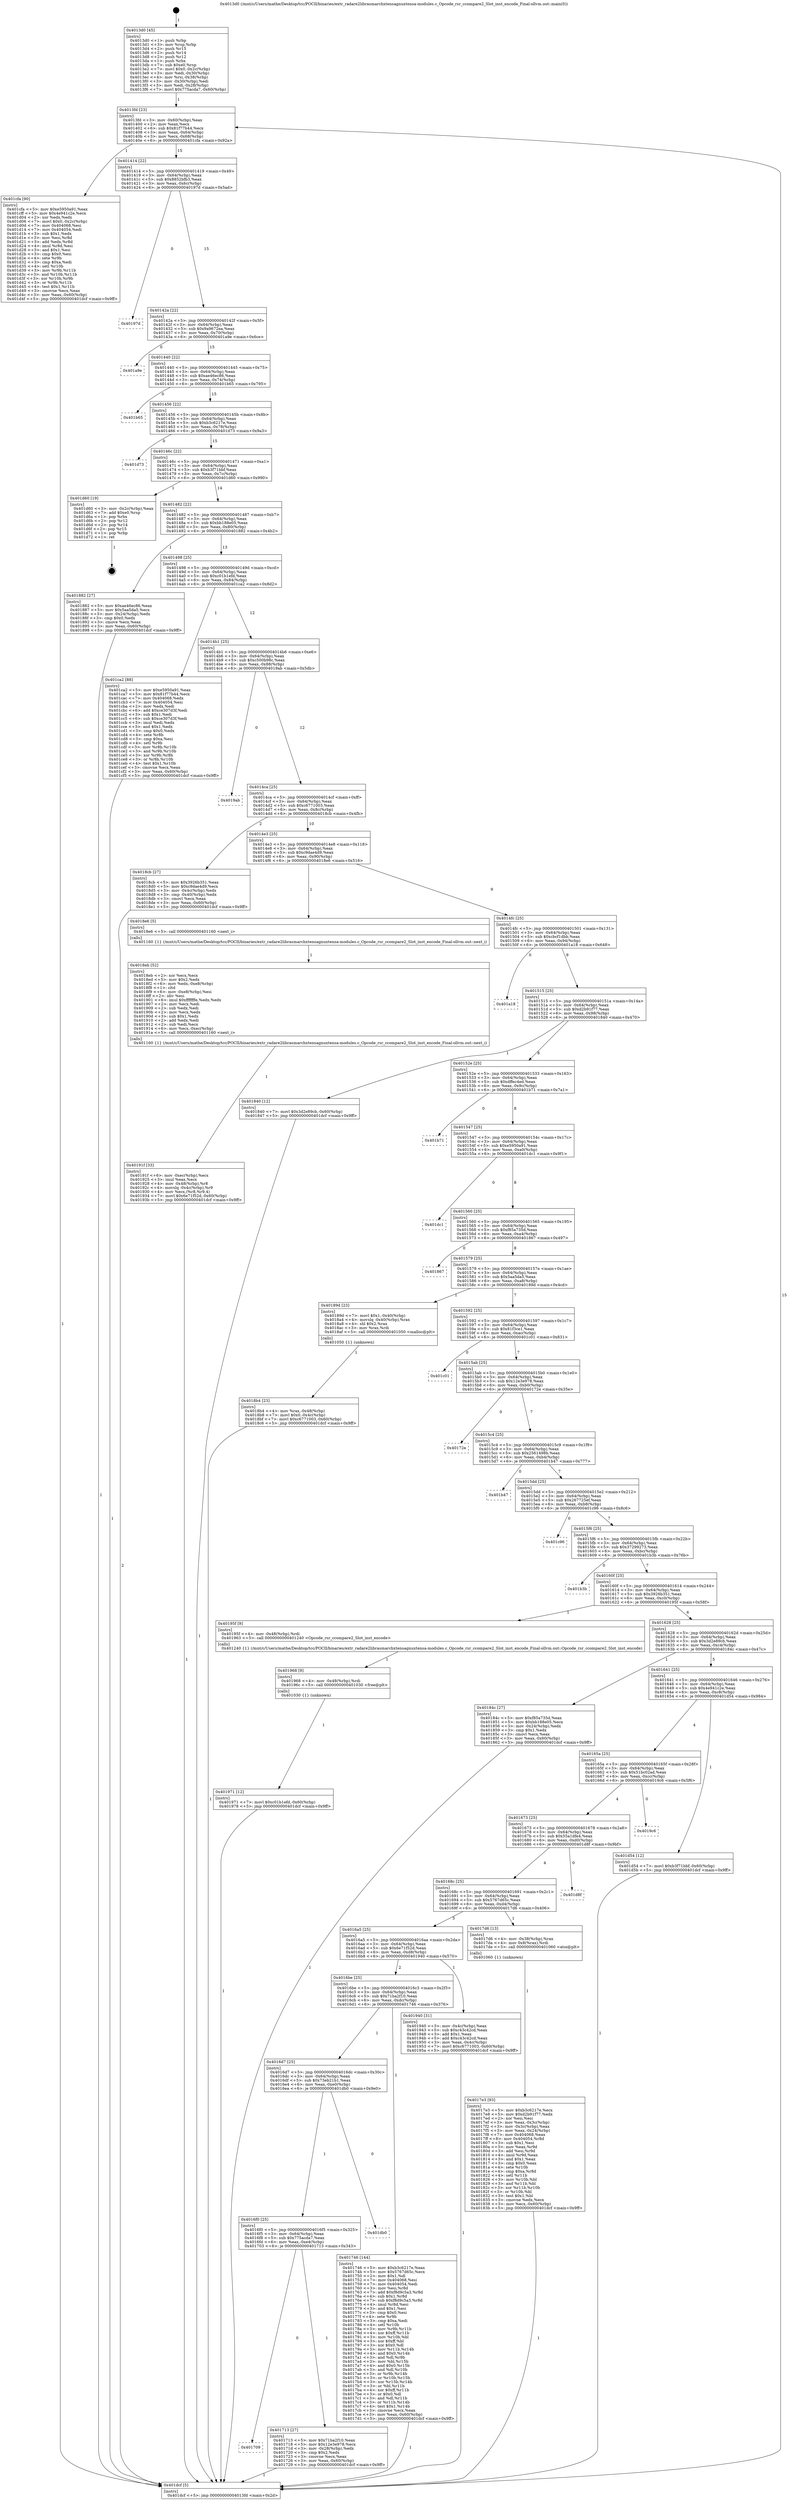 digraph "0x4013d0" {
  label = "0x4013d0 (/mnt/c/Users/mathe/Desktop/tcc/POCII/binaries/extr_radare2librasmarchxtensagnuxtensa-modules.c_Opcode_rsr_ccompare2_Slot_inst_encode_Final-ollvm.out::main(0))"
  labelloc = "t"
  node[shape=record]

  Entry [label="",width=0.3,height=0.3,shape=circle,fillcolor=black,style=filled]
  "0x4013fd" [label="{
     0x4013fd [23]\l
     | [instrs]\l
     &nbsp;&nbsp;0x4013fd \<+3\>: mov -0x60(%rbp),%eax\l
     &nbsp;&nbsp;0x401400 \<+2\>: mov %eax,%ecx\l
     &nbsp;&nbsp;0x401402 \<+6\>: sub $0x81f77b44,%ecx\l
     &nbsp;&nbsp;0x401408 \<+3\>: mov %eax,-0x64(%rbp)\l
     &nbsp;&nbsp;0x40140b \<+3\>: mov %ecx,-0x68(%rbp)\l
     &nbsp;&nbsp;0x40140e \<+6\>: je 0000000000401cfa \<main+0x92a\>\l
  }"]
  "0x401cfa" [label="{
     0x401cfa [90]\l
     | [instrs]\l
     &nbsp;&nbsp;0x401cfa \<+5\>: mov $0xe5950a91,%eax\l
     &nbsp;&nbsp;0x401cff \<+5\>: mov $0x4e941c2e,%ecx\l
     &nbsp;&nbsp;0x401d04 \<+2\>: xor %edx,%edx\l
     &nbsp;&nbsp;0x401d06 \<+7\>: movl $0x0,-0x2c(%rbp)\l
     &nbsp;&nbsp;0x401d0d \<+7\>: mov 0x404068,%esi\l
     &nbsp;&nbsp;0x401d14 \<+7\>: mov 0x404054,%edi\l
     &nbsp;&nbsp;0x401d1b \<+3\>: sub $0x1,%edx\l
     &nbsp;&nbsp;0x401d1e \<+3\>: mov %esi,%r8d\l
     &nbsp;&nbsp;0x401d21 \<+3\>: add %edx,%r8d\l
     &nbsp;&nbsp;0x401d24 \<+4\>: imul %r8d,%esi\l
     &nbsp;&nbsp;0x401d28 \<+3\>: and $0x1,%esi\l
     &nbsp;&nbsp;0x401d2b \<+3\>: cmp $0x0,%esi\l
     &nbsp;&nbsp;0x401d2e \<+4\>: sete %r9b\l
     &nbsp;&nbsp;0x401d32 \<+3\>: cmp $0xa,%edi\l
     &nbsp;&nbsp;0x401d35 \<+4\>: setl %r10b\l
     &nbsp;&nbsp;0x401d39 \<+3\>: mov %r9b,%r11b\l
     &nbsp;&nbsp;0x401d3c \<+3\>: and %r10b,%r11b\l
     &nbsp;&nbsp;0x401d3f \<+3\>: xor %r10b,%r9b\l
     &nbsp;&nbsp;0x401d42 \<+3\>: or %r9b,%r11b\l
     &nbsp;&nbsp;0x401d45 \<+4\>: test $0x1,%r11b\l
     &nbsp;&nbsp;0x401d49 \<+3\>: cmovne %ecx,%eax\l
     &nbsp;&nbsp;0x401d4c \<+3\>: mov %eax,-0x60(%rbp)\l
     &nbsp;&nbsp;0x401d4f \<+5\>: jmp 0000000000401dcf \<main+0x9ff\>\l
  }"]
  "0x401414" [label="{
     0x401414 [22]\l
     | [instrs]\l
     &nbsp;&nbsp;0x401414 \<+5\>: jmp 0000000000401419 \<main+0x49\>\l
     &nbsp;&nbsp;0x401419 \<+3\>: mov -0x64(%rbp),%eax\l
     &nbsp;&nbsp;0x40141c \<+5\>: sub $0x8852bfb3,%eax\l
     &nbsp;&nbsp;0x401421 \<+3\>: mov %eax,-0x6c(%rbp)\l
     &nbsp;&nbsp;0x401424 \<+6\>: je 000000000040197d \<main+0x5ad\>\l
  }"]
  Exit [label="",width=0.3,height=0.3,shape=circle,fillcolor=black,style=filled,peripheries=2]
  "0x40197d" [label="{
     0x40197d\l
  }", style=dashed]
  "0x40142a" [label="{
     0x40142a [22]\l
     | [instrs]\l
     &nbsp;&nbsp;0x40142a \<+5\>: jmp 000000000040142f \<main+0x5f\>\l
     &nbsp;&nbsp;0x40142f \<+3\>: mov -0x64(%rbp),%eax\l
     &nbsp;&nbsp;0x401432 \<+5\>: sub $0x9a9672ea,%eax\l
     &nbsp;&nbsp;0x401437 \<+3\>: mov %eax,-0x70(%rbp)\l
     &nbsp;&nbsp;0x40143a \<+6\>: je 0000000000401a9e \<main+0x6ce\>\l
  }"]
  "0x401971" [label="{
     0x401971 [12]\l
     | [instrs]\l
     &nbsp;&nbsp;0x401971 \<+7\>: movl $0xc01b1efd,-0x60(%rbp)\l
     &nbsp;&nbsp;0x401978 \<+5\>: jmp 0000000000401dcf \<main+0x9ff\>\l
  }"]
  "0x401a9e" [label="{
     0x401a9e\l
  }", style=dashed]
  "0x401440" [label="{
     0x401440 [22]\l
     | [instrs]\l
     &nbsp;&nbsp;0x401440 \<+5\>: jmp 0000000000401445 \<main+0x75\>\l
     &nbsp;&nbsp;0x401445 \<+3\>: mov -0x64(%rbp),%eax\l
     &nbsp;&nbsp;0x401448 \<+5\>: sub $0xae46ec86,%eax\l
     &nbsp;&nbsp;0x40144d \<+3\>: mov %eax,-0x74(%rbp)\l
     &nbsp;&nbsp;0x401450 \<+6\>: je 0000000000401b65 \<main+0x795\>\l
  }"]
  "0x401968" [label="{
     0x401968 [9]\l
     | [instrs]\l
     &nbsp;&nbsp;0x401968 \<+4\>: mov -0x48(%rbp),%rdi\l
     &nbsp;&nbsp;0x40196c \<+5\>: call 0000000000401030 \<free@plt\>\l
     | [calls]\l
     &nbsp;&nbsp;0x401030 \{1\} (unknown)\l
  }"]
  "0x401b65" [label="{
     0x401b65\l
  }", style=dashed]
  "0x401456" [label="{
     0x401456 [22]\l
     | [instrs]\l
     &nbsp;&nbsp;0x401456 \<+5\>: jmp 000000000040145b \<main+0x8b\>\l
     &nbsp;&nbsp;0x40145b \<+3\>: mov -0x64(%rbp),%eax\l
     &nbsp;&nbsp;0x40145e \<+5\>: sub $0xb3c6217e,%eax\l
     &nbsp;&nbsp;0x401463 \<+3\>: mov %eax,-0x78(%rbp)\l
     &nbsp;&nbsp;0x401466 \<+6\>: je 0000000000401d73 \<main+0x9a3\>\l
  }"]
  "0x40191f" [label="{
     0x40191f [33]\l
     | [instrs]\l
     &nbsp;&nbsp;0x40191f \<+6\>: mov -0xec(%rbp),%ecx\l
     &nbsp;&nbsp;0x401925 \<+3\>: imul %eax,%ecx\l
     &nbsp;&nbsp;0x401928 \<+4\>: mov -0x48(%rbp),%r8\l
     &nbsp;&nbsp;0x40192c \<+4\>: movslq -0x4c(%rbp),%r9\l
     &nbsp;&nbsp;0x401930 \<+4\>: mov %ecx,(%r8,%r9,4)\l
     &nbsp;&nbsp;0x401934 \<+7\>: movl $0x6e71f52d,-0x60(%rbp)\l
     &nbsp;&nbsp;0x40193b \<+5\>: jmp 0000000000401dcf \<main+0x9ff\>\l
  }"]
  "0x401d73" [label="{
     0x401d73\l
  }", style=dashed]
  "0x40146c" [label="{
     0x40146c [22]\l
     | [instrs]\l
     &nbsp;&nbsp;0x40146c \<+5\>: jmp 0000000000401471 \<main+0xa1\>\l
     &nbsp;&nbsp;0x401471 \<+3\>: mov -0x64(%rbp),%eax\l
     &nbsp;&nbsp;0x401474 \<+5\>: sub $0xb3f71bbf,%eax\l
     &nbsp;&nbsp;0x401479 \<+3\>: mov %eax,-0x7c(%rbp)\l
     &nbsp;&nbsp;0x40147c \<+6\>: je 0000000000401d60 \<main+0x990\>\l
  }"]
  "0x4018eb" [label="{
     0x4018eb [52]\l
     | [instrs]\l
     &nbsp;&nbsp;0x4018eb \<+2\>: xor %ecx,%ecx\l
     &nbsp;&nbsp;0x4018ed \<+5\>: mov $0x2,%edx\l
     &nbsp;&nbsp;0x4018f2 \<+6\>: mov %edx,-0xe8(%rbp)\l
     &nbsp;&nbsp;0x4018f8 \<+1\>: cltd\l
     &nbsp;&nbsp;0x4018f9 \<+6\>: mov -0xe8(%rbp),%esi\l
     &nbsp;&nbsp;0x4018ff \<+2\>: idiv %esi\l
     &nbsp;&nbsp;0x401901 \<+6\>: imul $0xfffffffe,%edx,%edx\l
     &nbsp;&nbsp;0x401907 \<+2\>: mov %ecx,%edi\l
     &nbsp;&nbsp;0x401909 \<+2\>: sub %edx,%edi\l
     &nbsp;&nbsp;0x40190b \<+2\>: mov %ecx,%edx\l
     &nbsp;&nbsp;0x40190d \<+3\>: sub $0x1,%edx\l
     &nbsp;&nbsp;0x401910 \<+2\>: add %edx,%edi\l
     &nbsp;&nbsp;0x401912 \<+2\>: sub %edi,%ecx\l
     &nbsp;&nbsp;0x401914 \<+6\>: mov %ecx,-0xec(%rbp)\l
     &nbsp;&nbsp;0x40191a \<+5\>: call 0000000000401160 \<next_i\>\l
     | [calls]\l
     &nbsp;&nbsp;0x401160 \{1\} (/mnt/c/Users/mathe/Desktop/tcc/POCII/binaries/extr_radare2librasmarchxtensagnuxtensa-modules.c_Opcode_rsr_ccompare2_Slot_inst_encode_Final-ollvm.out::next_i)\l
  }"]
  "0x401d60" [label="{
     0x401d60 [19]\l
     | [instrs]\l
     &nbsp;&nbsp;0x401d60 \<+3\>: mov -0x2c(%rbp),%eax\l
     &nbsp;&nbsp;0x401d63 \<+7\>: add $0xe0,%rsp\l
     &nbsp;&nbsp;0x401d6a \<+1\>: pop %rbx\l
     &nbsp;&nbsp;0x401d6b \<+2\>: pop %r12\l
     &nbsp;&nbsp;0x401d6d \<+2\>: pop %r14\l
     &nbsp;&nbsp;0x401d6f \<+2\>: pop %r15\l
     &nbsp;&nbsp;0x401d71 \<+1\>: pop %rbp\l
     &nbsp;&nbsp;0x401d72 \<+1\>: ret\l
  }"]
  "0x401482" [label="{
     0x401482 [22]\l
     | [instrs]\l
     &nbsp;&nbsp;0x401482 \<+5\>: jmp 0000000000401487 \<main+0xb7\>\l
     &nbsp;&nbsp;0x401487 \<+3\>: mov -0x64(%rbp),%eax\l
     &nbsp;&nbsp;0x40148a \<+5\>: sub $0xbb188e05,%eax\l
     &nbsp;&nbsp;0x40148f \<+3\>: mov %eax,-0x80(%rbp)\l
     &nbsp;&nbsp;0x401492 \<+6\>: je 0000000000401882 \<main+0x4b2\>\l
  }"]
  "0x4018b4" [label="{
     0x4018b4 [23]\l
     | [instrs]\l
     &nbsp;&nbsp;0x4018b4 \<+4\>: mov %rax,-0x48(%rbp)\l
     &nbsp;&nbsp;0x4018b8 \<+7\>: movl $0x0,-0x4c(%rbp)\l
     &nbsp;&nbsp;0x4018bf \<+7\>: movl $0xc6771003,-0x60(%rbp)\l
     &nbsp;&nbsp;0x4018c6 \<+5\>: jmp 0000000000401dcf \<main+0x9ff\>\l
  }"]
  "0x401882" [label="{
     0x401882 [27]\l
     | [instrs]\l
     &nbsp;&nbsp;0x401882 \<+5\>: mov $0xae46ec86,%eax\l
     &nbsp;&nbsp;0x401887 \<+5\>: mov $0x5aa5da5,%ecx\l
     &nbsp;&nbsp;0x40188c \<+3\>: mov -0x24(%rbp),%edx\l
     &nbsp;&nbsp;0x40188f \<+3\>: cmp $0x0,%edx\l
     &nbsp;&nbsp;0x401892 \<+3\>: cmove %ecx,%eax\l
     &nbsp;&nbsp;0x401895 \<+3\>: mov %eax,-0x60(%rbp)\l
     &nbsp;&nbsp;0x401898 \<+5\>: jmp 0000000000401dcf \<main+0x9ff\>\l
  }"]
  "0x401498" [label="{
     0x401498 [25]\l
     | [instrs]\l
     &nbsp;&nbsp;0x401498 \<+5\>: jmp 000000000040149d \<main+0xcd\>\l
     &nbsp;&nbsp;0x40149d \<+3\>: mov -0x64(%rbp),%eax\l
     &nbsp;&nbsp;0x4014a0 \<+5\>: sub $0xc01b1efd,%eax\l
     &nbsp;&nbsp;0x4014a5 \<+6\>: mov %eax,-0x84(%rbp)\l
     &nbsp;&nbsp;0x4014ab \<+6\>: je 0000000000401ca2 \<main+0x8d2\>\l
  }"]
  "0x4017e3" [label="{
     0x4017e3 [93]\l
     | [instrs]\l
     &nbsp;&nbsp;0x4017e3 \<+5\>: mov $0xb3c6217e,%ecx\l
     &nbsp;&nbsp;0x4017e8 \<+5\>: mov $0xd2b91f77,%edx\l
     &nbsp;&nbsp;0x4017ed \<+2\>: xor %esi,%esi\l
     &nbsp;&nbsp;0x4017ef \<+3\>: mov %eax,-0x3c(%rbp)\l
     &nbsp;&nbsp;0x4017f2 \<+3\>: mov -0x3c(%rbp),%eax\l
     &nbsp;&nbsp;0x4017f5 \<+3\>: mov %eax,-0x24(%rbp)\l
     &nbsp;&nbsp;0x4017f8 \<+7\>: mov 0x404068,%eax\l
     &nbsp;&nbsp;0x4017ff \<+8\>: mov 0x404054,%r8d\l
     &nbsp;&nbsp;0x401807 \<+3\>: sub $0x1,%esi\l
     &nbsp;&nbsp;0x40180a \<+3\>: mov %eax,%r9d\l
     &nbsp;&nbsp;0x40180d \<+3\>: add %esi,%r9d\l
     &nbsp;&nbsp;0x401810 \<+4\>: imul %r9d,%eax\l
     &nbsp;&nbsp;0x401814 \<+3\>: and $0x1,%eax\l
     &nbsp;&nbsp;0x401817 \<+3\>: cmp $0x0,%eax\l
     &nbsp;&nbsp;0x40181a \<+4\>: sete %r10b\l
     &nbsp;&nbsp;0x40181e \<+4\>: cmp $0xa,%r8d\l
     &nbsp;&nbsp;0x401822 \<+4\>: setl %r11b\l
     &nbsp;&nbsp;0x401826 \<+3\>: mov %r10b,%bl\l
     &nbsp;&nbsp;0x401829 \<+3\>: and %r11b,%bl\l
     &nbsp;&nbsp;0x40182c \<+3\>: xor %r11b,%r10b\l
     &nbsp;&nbsp;0x40182f \<+3\>: or %r10b,%bl\l
     &nbsp;&nbsp;0x401832 \<+3\>: test $0x1,%bl\l
     &nbsp;&nbsp;0x401835 \<+3\>: cmovne %edx,%ecx\l
     &nbsp;&nbsp;0x401838 \<+3\>: mov %ecx,-0x60(%rbp)\l
     &nbsp;&nbsp;0x40183b \<+5\>: jmp 0000000000401dcf \<main+0x9ff\>\l
  }"]
  "0x401ca2" [label="{
     0x401ca2 [88]\l
     | [instrs]\l
     &nbsp;&nbsp;0x401ca2 \<+5\>: mov $0xe5950a91,%eax\l
     &nbsp;&nbsp;0x401ca7 \<+5\>: mov $0x81f77b44,%ecx\l
     &nbsp;&nbsp;0x401cac \<+7\>: mov 0x404068,%edx\l
     &nbsp;&nbsp;0x401cb3 \<+7\>: mov 0x404054,%esi\l
     &nbsp;&nbsp;0x401cba \<+2\>: mov %edx,%edi\l
     &nbsp;&nbsp;0x401cbc \<+6\>: add $0xce307d3f,%edi\l
     &nbsp;&nbsp;0x401cc2 \<+3\>: sub $0x1,%edi\l
     &nbsp;&nbsp;0x401cc5 \<+6\>: sub $0xce307d3f,%edi\l
     &nbsp;&nbsp;0x401ccb \<+3\>: imul %edi,%edx\l
     &nbsp;&nbsp;0x401cce \<+3\>: and $0x1,%edx\l
     &nbsp;&nbsp;0x401cd1 \<+3\>: cmp $0x0,%edx\l
     &nbsp;&nbsp;0x401cd4 \<+4\>: sete %r8b\l
     &nbsp;&nbsp;0x401cd8 \<+3\>: cmp $0xa,%esi\l
     &nbsp;&nbsp;0x401cdb \<+4\>: setl %r9b\l
     &nbsp;&nbsp;0x401cdf \<+3\>: mov %r8b,%r10b\l
     &nbsp;&nbsp;0x401ce2 \<+3\>: and %r9b,%r10b\l
     &nbsp;&nbsp;0x401ce5 \<+3\>: xor %r9b,%r8b\l
     &nbsp;&nbsp;0x401ce8 \<+3\>: or %r8b,%r10b\l
     &nbsp;&nbsp;0x401ceb \<+4\>: test $0x1,%r10b\l
     &nbsp;&nbsp;0x401cef \<+3\>: cmovne %ecx,%eax\l
     &nbsp;&nbsp;0x401cf2 \<+3\>: mov %eax,-0x60(%rbp)\l
     &nbsp;&nbsp;0x401cf5 \<+5\>: jmp 0000000000401dcf \<main+0x9ff\>\l
  }"]
  "0x4014b1" [label="{
     0x4014b1 [25]\l
     | [instrs]\l
     &nbsp;&nbsp;0x4014b1 \<+5\>: jmp 00000000004014b6 \<main+0xe6\>\l
     &nbsp;&nbsp;0x4014b6 \<+3\>: mov -0x64(%rbp),%eax\l
     &nbsp;&nbsp;0x4014b9 \<+5\>: sub $0xc500b98c,%eax\l
     &nbsp;&nbsp;0x4014be \<+6\>: mov %eax,-0x88(%rbp)\l
     &nbsp;&nbsp;0x4014c4 \<+6\>: je 00000000004019ab \<main+0x5db\>\l
  }"]
  "0x4013d0" [label="{
     0x4013d0 [45]\l
     | [instrs]\l
     &nbsp;&nbsp;0x4013d0 \<+1\>: push %rbp\l
     &nbsp;&nbsp;0x4013d1 \<+3\>: mov %rsp,%rbp\l
     &nbsp;&nbsp;0x4013d4 \<+2\>: push %r15\l
     &nbsp;&nbsp;0x4013d6 \<+2\>: push %r14\l
     &nbsp;&nbsp;0x4013d8 \<+2\>: push %r12\l
     &nbsp;&nbsp;0x4013da \<+1\>: push %rbx\l
     &nbsp;&nbsp;0x4013db \<+7\>: sub $0xe0,%rsp\l
     &nbsp;&nbsp;0x4013e2 \<+7\>: movl $0x0,-0x2c(%rbp)\l
     &nbsp;&nbsp;0x4013e9 \<+3\>: mov %edi,-0x30(%rbp)\l
     &nbsp;&nbsp;0x4013ec \<+4\>: mov %rsi,-0x38(%rbp)\l
     &nbsp;&nbsp;0x4013f0 \<+3\>: mov -0x30(%rbp),%edi\l
     &nbsp;&nbsp;0x4013f3 \<+3\>: mov %edi,-0x28(%rbp)\l
     &nbsp;&nbsp;0x4013f6 \<+7\>: movl $0x775acda7,-0x60(%rbp)\l
  }"]
  "0x4019ab" [label="{
     0x4019ab\l
  }", style=dashed]
  "0x4014ca" [label="{
     0x4014ca [25]\l
     | [instrs]\l
     &nbsp;&nbsp;0x4014ca \<+5\>: jmp 00000000004014cf \<main+0xff\>\l
     &nbsp;&nbsp;0x4014cf \<+3\>: mov -0x64(%rbp),%eax\l
     &nbsp;&nbsp;0x4014d2 \<+5\>: sub $0xc6771003,%eax\l
     &nbsp;&nbsp;0x4014d7 \<+6\>: mov %eax,-0x8c(%rbp)\l
     &nbsp;&nbsp;0x4014dd \<+6\>: je 00000000004018cb \<main+0x4fb\>\l
  }"]
  "0x401dcf" [label="{
     0x401dcf [5]\l
     | [instrs]\l
     &nbsp;&nbsp;0x401dcf \<+5\>: jmp 00000000004013fd \<main+0x2d\>\l
  }"]
  "0x4018cb" [label="{
     0x4018cb [27]\l
     | [instrs]\l
     &nbsp;&nbsp;0x4018cb \<+5\>: mov $0x3926b351,%eax\l
     &nbsp;&nbsp;0x4018d0 \<+5\>: mov $0xc9dae4d9,%ecx\l
     &nbsp;&nbsp;0x4018d5 \<+3\>: mov -0x4c(%rbp),%edx\l
     &nbsp;&nbsp;0x4018d8 \<+3\>: cmp -0x40(%rbp),%edx\l
     &nbsp;&nbsp;0x4018db \<+3\>: cmovl %ecx,%eax\l
     &nbsp;&nbsp;0x4018de \<+3\>: mov %eax,-0x60(%rbp)\l
     &nbsp;&nbsp;0x4018e1 \<+5\>: jmp 0000000000401dcf \<main+0x9ff\>\l
  }"]
  "0x4014e3" [label="{
     0x4014e3 [25]\l
     | [instrs]\l
     &nbsp;&nbsp;0x4014e3 \<+5\>: jmp 00000000004014e8 \<main+0x118\>\l
     &nbsp;&nbsp;0x4014e8 \<+3\>: mov -0x64(%rbp),%eax\l
     &nbsp;&nbsp;0x4014eb \<+5\>: sub $0xc9dae4d9,%eax\l
     &nbsp;&nbsp;0x4014f0 \<+6\>: mov %eax,-0x90(%rbp)\l
     &nbsp;&nbsp;0x4014f6 \<+6\>: je 00000000004018e6 \<main+0x516\>\l
  }"]
  "0x401709" [label="{
     0x401709\l
  }", style=dashed]
  "0x4018e6" [label="{
     0x4018e6 [5]\l
     | [instrs]\l
     &nbsp;&nbsp;0x4018e6 \<+5\>: call 0000000000401160 \<next_i\>\l
     | [calls]\l
     &nbsp;&nbsp;0x401160 \{1\} (/mnt/c/Users/mathe/Desktop/tcc/POCII/binaries/extr_radare2librasmarchxtensagnuxtensa-modules.c_Opcode_rsr_ccompare2_Slot_inst_encode_Final-ollvm.out::next_i)\l
  }"]
  "0x4014fc" [label="{
     0x4014fc [25]\l
     | [instrs]\l
     &nbsp;&nbsp;0x4014fc \<+5\>: jmp 0000000000401501 \<main+0x131\>\l
     &nbsp;&nbsp;0x401501 \<+3\>: mov -0x64(%rbp),%eax\l
     &nbsp;&nbsp;0x401504 \<+5\>: sub $0xcbcf1dbb,%eax\l
     &nbsp;&nbsp;0x401509 \<+6\>: mov %eax,-0x94(%rbp)\l
     &nbsp;&nbsp;0x40150f \<+6\>: je 0000000000401a18 \<main+0x648\>\l
  }"]
  "0x401713" [label="{
     0x401713 [27]\l
     | [instrs]\l
     &nbsp;&nbsp;0x401713 \<+5\>: mov $0x71ba2f10,%eax\l
     &nbsp;&nbsp;0x401718 \<+5\>: mov $0x12e3e978,%ecx\l
     &nbsp;&nbsp;0x40171d \<+3\>: mov -0x28(%rbp),%edx\l
     &nbsp;&nbsp;0x401720 \<+3\>: cmp $0x2,%edx\l
     &nbsp;&nbsp;0x401723 \<+3\>: cmovne %ecx,%eax\l
     &nbsp;&nbsp;0x401726 \<+3\>: mov %eax,-0x60(%rbp)\l
     &nbsp;&nbsp;0x401729 \<+5\>: jmp 0000000000401dcf \<main+0x9ff\>\l
  }"]
  "0x401a18" [label="{
     0x401a18\l
  }", style=dashed]
  "0x401515" [label="{
     0x401515 [25]\l
     | [instrs]\l
     &nbsp;&nbsp;0x401515 \<+5\>: jmp 000000000040151a \<main+0x14a\>\l
     &nbsp;&nbsp;0x40151a \<+3\>: mov -0x64(%rbp),%eax\l
     &nbsp;&nbsp;0x40151d \<+5\>: sub $0xd2b91f77,%eax\l
     &nbsp;&nbsp;0x401522 \<+6\>: mov %eax,-0x98(%rbp)\l
     &nbsp;&nbsp;0x401528 \<+6\>: je 0000000000401840 \<main+0x470\>\l
  }"]
  "0x4016f0" [label="{
     0x4016f0 [25]\l
     | [instrs]\l
     &nbsp;&nbsp;0x4016f0 \<+5\>: jmp 00000000004016f5 \<main+0x325\>\l
     &nbsp;&nbsp;0x4016f5 \<+3\>: mov -0x64(%rbp),%eax\l
     &nbsp;&nbsp;0x4016f8 \<+5\>: sub $0x775acda7,%eax\l
     &nbsp;&nbsp;0x4016fd \<+6\>: mov %eax,-0xe4(%rbp)\l
     &nbsp;&nbsp;0x401703 \<+6\>: je 0000000000401713 \<main+0x343\>\l
  }"]
  "0x401840" [label="{
     0x401840 [12]\l
     | [instrs]\l
     &nbsp;&nbsp;0x401840 \<+7\>: movl $0x3d2e89cb,-0x60(%rbp)\l
     &nbsp;&nbsp;0x401847 \<+5\>: jmp 0000000000401dcf \<main+0x9ff\>\l
  }"]
  "0x40152e" [label="{
     0x40152e [25]\l
     | [instrs]\l
     &nbsp;&nbsp;0x40152e \<+5\>: jmp 0000000000401533 \<main+0x163\>\l
     &nbsp;&nbsp;0x401533 \<+3\>: mov -0x64(%rbp),%eax\l
     &nbsp;&nbsp;0x401536 \<+5\>: sub $0xdffec4ed,%eax\l
     &nbsp;&nbsp;0x40153b \<+6\>: mov %eax,-0x9c(%rbp)\l
     &nbsp;&nbsp;0x401541 \<+6\>: je 0000000000401b71 \<main+0x7a1\>\l
  }"]
  "0x401db0" [label="{
     0x401db0\l
  }", style=dashed]
  "0x401b71" [label="{
     0x401b71\l
  }", style=dashed]
  "0x401547" [label="{
     0x401547 [25]\l
     | [instrs]\l
     &nbsp;&nbsp;0x401547 \<+5\>: jmp 000000000040154c \<main+0x17c\>\l
     &nbsp;&nbsp;0x40154c \<+3\>: mov -0x64(%rbp),%eax\l
     &nbsp;&nbsp;0x40154f \<+5\>: sub $0xe5950a91,%eax\l
     &nbsp;&nbsp;0x401554 \<+6\>: mov %eax,-0xa0(%rbp)\l
     &nbsp;&nbsp;0x40155a \<+6\>: je 0000000000401dc1 \<main+0x9f1\>\l
  }"]
  "0x4016d7" [label="{
     0x4016d7 [25]\l
     | [instrs]\l
     &nbsp;&nbsp;0x4016d7 \<+5\>: jmp 00000000004016dc \<main+0x30c\>\l
     &nbsp;&nbsp;0x4016dc \<+3\>: mov -0x64(%rbp),%eax\l
     &nbsp;&nbsp;0x4016df \<+5\>: sub $0x73eb21b1,%eax\l
     &nbsp;&nbsp;0x4016e4 \<+6\>: mov %eax,-0xe0(%rbp)\l
     &nbsp;&nbsp;0x4016ea \<+6\>: je 0000000000401db0 \<main+0x9e0\>\l
  }"]
  "0x401dc1" [label="{
     0x401dc1\l
  }", style=dashed]
  "0x401560" [label="{
     0x401560 [25]\l
     | [instrs]\l
     &nbsp;&nbsp;0x401560 \<+5\>: jmp 0000000000401565 \<main+0x195\>\l
     &nbsp;&nbsp;0x401565 \<+3\>: mov -0x64(%rbp),%eax\l
     &nbsp;&nbsp;0x401568 \<+5\>: sub $0xf85a735d,%eax\l
     &nbsp;&nbsp;0x40156d \<+6\>: mov %eax,-0xa4(%rbp)\l
     &nbsp;&nbsp;0x401573 \<+6\>: je 0000000000401867 \<main+0x497\>\l
  }"]
  "0x401746" [label="{
     0x401746 [144]\l
     | [instrs]\l
     &nbsp;&nbsp;0x401746 \<+5\>: mov $0xb3c6217e,%eax\l
     &nbsp;&nbsp;0x40174b \<+5\>: mov $0x5767d65c,%ecx\l
     &nbsp;&nbsp;0x401750 \<+2\>: mov $0x1,%dl\l
     &nbsp;&nbsp;0x401752 \<+7\>: mov 0x404068,%esi\l
     &nbsp;&nbsp;0x401759 \<+7\>: mov 0x404054,%edi\l
     &nbsp;&nbsp;0x401760 \<+3\>: mov %esi,%r8d\l
     &nbsp;&nbsp;0x401763 \<+7\>: add $0xf8d9c5a3,%r8d\l
     &nbsp;&nbsp;0x40176a \<+4\>: sub $0x1,%r8d\l
     &nbsp;&nbsp;0x40176e \<+7\>: sub $0xf8d9c5a3,%r8d\l
     &nbsp;&nbsp;0x401775 \<+4\>: imul %r8d,%esi\l
     &nbsp;&nbsp;0x401779 \<+3\>: and $0x1,%esi\l
     &nbsp;&nbsp;0x40177c \<+3\>: cmp $0x0,%esi\l
     &nbsp;&nbsp;0x40177f \<+4\>: sete %r9b\l
     &nbsp;&nbsp;0x401783 \<+3\>: cmp $0xa,%edi\l
     &nbsp;&nbsp;0x401786 \<+4\>: setl %r10b\l
     &nbsp;&nbsp;0x40178a \<+3\>: mov %r9b,%r11b\l
     &nbsp;&nbsp;0x40178d \<+4\>: xor $0xff,%r11b\l
     &nbsp;&nbsp;0x401791 \<+3\>: mov %r10b,%bl\l
     &nbsp;&nbsp;0x401794 \<+3\>: xor $0xff,%bl\l
     &nbsp;&nbsp;0x401797 \<+3\>: xor $0x0,%dl\l
     &nbsp;&nbsp;0x40179a \<+3\>: mov %r11b,%r14b\l
     &nbsp;&nbsp;0x40179d \<+4\>: and $0x0,%r14b\l
     &nbsp;&nbsp;0x4017a1 \<+3\>: and %dl,%r9b\l
     &nbsp;&nbsp;0x4017a4 \<+3\>: mov %bl,%r15b\l
     &nbsp;&nbsp;0x4017a7 \<+4\>: and $0x0,%r15b\l
     &nbsp;&nbsp;0x4017ab \<+3\>: and %dl,%r10b\l
     &nbsp;&nbsp;0x4017ae \<+3\>: or %r9b,%r14b\l
     &nbsp;&nbsp;0x4017b1 \<+3\>: or %r10b,%r15b\l
     &nbsp;&nbsp;0x4017b4 \<+3\>: xor %r15b,%r14b\l
     &nbsp;&nbsp;0x4017b7 \<+3\>: or %bl,%r11b\l
     &nbsp;&nbsp;0x4017ba \<+4\>: xor $0xff,%r11b\l
     &nbsp;&nbsp;0x4017be \<+3\>: or $0x0,%dl\l
     &nbsp;&nbsp;0x4017c1 \<+3\>: and %dl,%r11b\l
     &nbsp;&nbsp;0x4017c4 \<+3\>: or %r11b,%r14b\l
     &nbsp;&nbsp;0x4017c7 \<+4\>: test $0x1,%r14b\l
     &nbsp;&nbsp;0x4017cb \<+3\>: cmovne %ecx,%eax\l
     &nbsp;&nbsp;0x4017ce \<+3\>: mov %eax,-0x60(%rbp)\l
     &nbsp;&nbsp;0x4017d1 \<+5\>: jmp 0000000000401dcf \<main+0x9ff\>\l
  }"]
  "0x401867" [label="{
     0x401867\l
  }", style=dashed]
  "0x401579" [label="{
     0x401579 [25]\l
     | [instrs]\l
     &nbsp;&nbsp;0x401579 \<+5\>: jmp 000000000040157e \<main+0x1ae\>\l
     &nbsp;&nbsp;0x40157e \<+3\>: mov -0x64(%rbp),%eax\l
     &nbsp;&nbsp;0x401581 \<+5\>: sub $0x5aa5da5,%eax\l
     &nbsp;&nbsp;0x401586 \<+6\>: mov %eax,-0xa8(%rbp)\l
     &nbsp;&nbsp;0x40158c \<+6\>: je 000000000040189d \<main+0x4cd\>\l
  }"]
  "0x4016be" [label="{
     0x4016be [25]\l
     | [instrs]\l
     &nbsp;&nbsp;0x4016be \<+5\>: jmp 00000000004016c3 \<main+0x2f3\>\l
     &nbsp;&nbsp;0x4016c3 \<+3\>: mov -0x64(%rbp),%eax\l
     &nbsp;&nbsp;0x4016c6 \<+5\>: sub $0x71ba2f10,%eax\l
     &nbsp;&nbsp;0x4016cb \<+6\>: mov %eax,-0xdc(%rbp)\l
     &nbsp;&nbsp;0x4016d1 \<+6\>: je 0000000000401746 \<main+0x376\>\l
  }"]
  "0x40189d" [label="{
     0x40189d [23]\l
     | [instrs]\l
     &nbsp;&nbsp;0x40189d \<+7\>: movl $0x1,-0x40(%rbp)\l
     &nbsp;&nbsp;0x4018a4 \<+4\>: movslq -0x40(%rbp),%rax\l
     &nbsp;&nbsp;0x4018a8 \<+4\>: shl $0x2,%rax\l
     &nbsp;&nbsp;0x4018ac \<+3\>: mov %rax,%rdi\l
     &nbsp;&nbsp;0x4018af \<+5\>: call 0000000000401050 \<malloc@plt\>\l
     | [calls]\l
     &nbsp;&nbsp;0x401050 \{1\} (unknown)\l
  }"]
  "0x401592" [label="{
     0x401592 [25]\l
     | [instrs]\l
     &nbsp;&nbsp;0x401592 \<+5\>: jmp 0000000000401597 \<main+0x1c7\>\l
     &nbsp;&nbsp;0x401597 \<+3\>: mov -0x64(%rbp),%eax\l
     &nbsp;&nbsp;0x40159a \<+5\>: sub $0x81f3ce1,%eax\l
     &nbsp;&nbsp;0x40159f \<+6\>: mov %eax,-0xac(%rbp)\l
     &nbsp;&nbsp;0x4015a5 \<+6\>: je 0000000000401c01 \<main+0x831\>\l
  }"]
  "0x401940" [label="{
     0x401940 [31]\l
     | [instrs]\l
     &nbsp;&nbsp;0x401940 \<+3\>: mov -0x4c(%rbp),%eax\l
     &nbsp;&nbsp;0x401943 \<+5\>: sub $0xc43c42cd,%eax\l
     &nbsp;&nbsp;0x401948 \<+3\>: add $0x1,%eax\l
     &nbsp;&nbsp;0x40194b \<+5\>: add $0xc43c42cd,%eax\l
     &nbsp;&nbsp;0x401950 \<+3\>: mov %eax,-0x4c(%rbp)\l
     &nbsp;&nbsp;0x401953 \<+7\>: movl $0xc6771003,-0x60(%rbp)\l
     &nbsp;&nbsp;0x40195a \<+5\>: jmp 0000000000401dcf \<main+0x9ff\>\l
  }"]
  "0x401c01" [label="{
     0x401c01\l
  }", style=dashed]
  "0x4015ab" [label="{
     0x4015ab [25]\l
     | [instrs]\l
     &nbsp;&nbsp;0x4015ab \<+5\>: jmp 00000000004015b0 \<main+0x1e0\>\l
     &nbsp;&nbsp;0x4015b0 \<+3\>: mov -0x64(%rbp),%eax\l
     &nbsp;&nbsp;0x4015b3 \<+5\>: sub $0x12e3e978,%eax\l
     &nbsp;&nbsp;0x4015b8 \<+6\>: mov %eax,-0xb0(%rbp)\l
     &nbsp;&nbsp;0x4015be \<+6\>: je 000000000040172e \<main+0x35e\>\l
  }"]
  "0x4016a5" [label="{
     0x4016a5 [25]\l
     | [instrs]\l
     &nbsp;&nbsp;0x4016a5 \<+5\>: jmp 00000000004016aa \<main+0x2da\>\l
     &nbsp;&nbsp;0x4016aa \<+3\>: mov -0x64(%rbp),%eax\l
     &nbsp;&nbsp;0x4016ad \<+5\>: sub $0x6e71f52d,%eax\l
     &nbsp;&nbsp;0x4016b2 \<+6\>: mov %eax,-0xd8(%rbp)\l
     &nbsp;&nbsp;0x4016b8 \<+6\>: je 0000000000401940 \<main+0x570\>\l
  }"]
  "0x40172e" [label="{
     0x40172e\l
  }", style=dashed]
  "0x4015c4" [label="{
     0x4015c4 [25]\l
     | [instrs]\l
     &nbsp;&nbsp;0x4015c4 \<+5\>: jmp 00000000004015c9 \<main+0x1f9\>\l
     &nbsp;&nbsp;0x4015c9 \<+3\>: mov -0x64(%rbp),%eax\l
     &nbsp;&nbsp;0x4015cc \<+5\>: sub $0x2561498b,%eax\l
     &nbsp;&nbsp;0x4015d1 \<+6\>: mov %eax,-0xb4(%rbp)\l
     &nbsp;&nbsp;0x4015d7 \<+6\>: je 0000000000401b47 \<main+0x777\>\l
  }"]
  "0x4017d6" [label="{
     0x4017d6 [13]\l
     | [instrs]\l
     &nbsp;&nbsp;0x4017d6 \<+4\>: mov -0x38(%rbp),%rax\l
     &nbsp;&nbsp;0x4017da \<+4\>: mov 0x8(%rax),%rdi\l
     &nbsp;&nbsp;0x4017de \<+5\>: call 0000000000401060 \<atoi@plt\>\l
     | [calls]\l
     &nbsp;&nbsp;0x401060 \{1\} (unknown)\l
  }"]
  "0x401b47" [label="{
     0x401b47\l
  }", style=dashed]
  "0x4015dd" [label="{
     0x4015dd [25]\l
     | [instrs]\l
     &nbsp;&nbsp;0x4015dd \<+5\>: jmp 00000000004015e2 \<main+0x212\>\l
     &nbsp;&nbsp;0x4015e2 \<+3\>: mov -0x64(%rbp),%eax\l
     &nbsp;&nbsp;0x4015e5 \<+5\>: sub $0x267725ef,%eax\l
     &nbsp;&nbsp;0x4015ea \<+6\>: mov %eax,-0xb8(%rbp)\l
     &nbsp;&nbsp;0x4015f0 \<+6\>: je 0000000000401c96 \<main+0x8c6\>\l
  }"]
  "0x40168c" [label="{
     0x40168c [25]\l
     | [instrs]\l
     &nbsp;&nbsp;0x40168c \<+5\>: jmp 0000000000401691 \<main+0x2c1\>\l
     &nbsp;&nbsp;0x401691 \<+3\>: mov -0x64(%rbp),%eax\l
     &nbsp;&nbsp;0x401694 \<+5\>: sub $0x5767d65c,%eax\l
     &nbsp;&nbsp;0x401699 \<+6\>: mov %eax,-0xd4(%rbp)\l
     &nbsp;&nbsp;0x40169f \<+6\>: je 00000000004017d6 \<main+0x406\>\l
  }"]
  "0x401c96" [label="{
     0x401c96\l
  }", style=dashed]
  "0x4015f6" [label="{
     0x4015f6 [25]\l
     | [instrs]\l
     &nbsp;&nbsp;0x4015f6 \<+5\>: jmp 00000000004015fb \<main+0x22b\>\l
     &nbsp;&nbsp;0x4015fb \<+3\>: mov -0x64(%rbp),%eax\l
     &nbsp;&nbsp;0x4015fe \<+5\>: sub $0x37299273,%eax\l
     &nbsp;&nbsp;0x401603 \<+6\>: mov %eax,-0xbc(%rbp)\l
     &nbsp;&nbsp;0x401609 \<+6\>: je 0000000000401b3b \<main+0x76b\>\l
  }"]
  "0x401d8f" [label="{
     0x401d8f\l
  }", style=dashed]
  "0x401b3b" [label="{
     0x401b3b\l
  }", style=dashed]
  "0x40160f" [label="{
     0x40160f [25]\l
     | [instrs]\l
     &nbsp;&nbsp;0x40160f \<+5\>: jmp 0000000000401614 \<main+0x244\>\l
     &nbsp;&nbsp;0x401614 \<+3\>: mov -0x64(%rbp),%eax\l
     &nbsp;&nbsp;0x401617 \<+5\>: sub $0x3926b351,%eax\l
     &nbsp;&nbsp;0x40161c \<+6\>: mov %eax,-0xc0(%rbp)\l
     &nbsp;&nbsp;0x401622 \<+6\>: je 000000000040195f \<main+0x58f\>\l
  }"]
  "0x401673" [label="{
     0x401673 [25]\l
     | [instrs]\l
     &nbsp;&nbsp;0x401673 \<+5\>: jmp 0000000000401678 \<main+0x2a8\>\l
     &nbsp;&nbsp;0x401678 \<+3\>: mov -0x64(%rbp),%eax\l
     &nbsp;&nbsp;0x40167b \<+5\>: sub $0x55a1dfe4,%eax\l
     &nbsp;&nbsp;0x401680 \<+6\>: mov %eax,-0xd0(%rbp)\l
     &nbsp;&nbsp;0x401686 \<+6\>: je 0000000000401d8f \<main+0x9bf\>\l
  }"]
  "0x40195f" [label="{
     0x40195f [9]\l
     | [instrs]\l
     &nbsp;&nbsp;0x40195f \<+4\>: mov -0x48(%rbp),%rdi\l
     &nbsp;&nbsp;0x401963 \<+5\>: call 0000000000401240 \<Opcode_rsr_ccompare2_Slot_inst_encode\>\l
     | [calls]\l
     &nbsp;&nbsp;0x401240 \{1\} (/mnt/c/Users/mathe/Desktop/tcc/POCII/binaries/extr_radare2librasmarchxtensagnuxtensa-modules.c_Opcode_rsr_ccompare2_Slot_inst_encode_Final-ollvm.out::Opcode_rsr_ccompare2_Slot_inst_encode)\l
  }"]
  "0x401628" [label="{
     0x401628 [25]\l
     | [instrs]\l
     &nbsp;&nbsp;0x401628 \<+5\>: jmp 000000000040162d \<main+0x25d\>\l
     &nbsp;&nbsp;0x40162d \<+3\>: mov -0x64(%rbp),%eax\l
     &nbsp;&nbsp;0x401630 \<+5\>: sub $0x3d2e89cb,%eax\l
     &nbsp;&nbsp;0x401635 \<+6\>: mov %eax,-0xc4(%rbp)\l
     &nbsp;&nbsp;0x40163b \<+6\>: je 000000000040184c \<main+0x47c\>\l
  }"]
  "0x4019c6" [label="{
     0x4019c6\l
  }", style=dashed]
  "0x40184c" [label="{
     0x40184c [27]\l
     | [instrs]\l
     &nbsp;&nbsp;0x40184c \<+5\>: mov $0xf85a735d,%eax\l
     &nbsp;&nbsp;0x401851 \<+5\>: mov $0xbb188e05,%ecx\l
     &nbsp;&nbsp;0x401856 \<+3\>: mov -0x24(%rbp),%edx\l
     &nbsp;&nbsp;0x401859 \<+3\>: cmp $0x1,%edx\l
     &nbsp;&nbsp;0x40185c \<+3\>: cmovl %ecx,%eax\l
     &nbsp;&nbsp;0x40185f \<+3\>: mov %eax,-0x60(%rbp)\l
     &nbsp;&nbsp;0x401862 \<+5\>: jmp 0000000000401dcf \<main+0x9ff\>\l
  }"]
  "0x401641" [label="{
     0x401641 [25]\l
     | [instrs]\l
     &nbsp;&nbsp;0x401641 \<+5\>: jmp 0000000000401646 \<main+0x276\>\l
     &nbsp;&nbsp;0x401646 \<+3\>: mov -0x64(%rbp),%eax\l
     &nbsp;&nbsp;0x401649 \<+5\>: sub $0x4e941c2e,%eax\l
     &nbsp;&nbsp;0x40164e \<+6\>: mov %eax,-0xc8(%rbp)\l
     &nbsp;&nbsp;0x401654 \<+6\>: je 0000000000401d54 \<main+0x984\>\l
  }"]
  "0x40165a" [label="{
     0x40165a [25]\l
     | [instrs]\l
     &nbsp;&nbsp;0x40165a \<+5\>: jmp 000000000040165f \<main+0x28f\>\l
     &nbsp;&nbsp;0x40165f \<+3\>: mov -0x64(%rbp),%eax\l
     &nbsp;&nbsp;0x401662 \<+5\>: sub $0x51bc02ad,%eax\l
     &nbsp;&nbsp;0x401667 \<+6\>: mov %eax,-0xcc(%rbp)\l
     &nbsp;&nbsp;0x40166d \<+6\>: je 00000000004019c6 \<main+0x5f6\>\l
  }"]
  "0x401d54" [label="{
     0x401d54 [12]\l
     | [instrs]\l
     &nbsp;&nbsp;0x401d54 \<+7\>: movl $0xb3f71bbf,-0x60(%rbp)\l
     &nbsp;&nbsp;0x401d5b \<+5\>: jmp 0000000000401dcf \<main+0x9ff\>\l
  }"]
  Entry -> "0x4013d0" [label=" 1"]
  "0x4013fd" -> "0x401cfa" [label=" 1"]
  "0x4013fd" -> "0x401414" [label=" 15"]
  "0x401d60" -> Exit [label=" 1"]
  "0x401414" -> "0x40197d" [label=" 0"]
  "0x401414" -> "0x40142a" [label=" 15"]
  "0x401d54" -> "0x401dcf" [label=" 1"]
  "0x40142a" -> "0x401a9e" [label=" 0"]
  "0x40142a" -> "0x401440" [label=" 15"]
  "0x401cfa" -> "0x401dcf" [label=" 1"]
  "0x401440" -> "0x401b65" [label=" 0"]
  "0x401440" -> "0x401456" [label=" 15"]
  "0x401ca2" -> "0x401dcf" [label=" 1"]
  "0x401456" -> "0x401d73" [label=" 0"]
  "0x401456" -> "0x40146c" [label=" 15"]
  "0x401971" -> "0x401dcf" [label=" 1"]
  "0x40146c" -> "0x401d60" [label=" 1"]
  "0x40146c" -> "0x401482" [label=" 14"]
  "0x401968" -> "0x401971" [label=" 1"]
  "0x401482" -> "0x401882" [label=" 1"]
  "0x401482" -> "0x401498" [label=" 13"]
  "0x40195f" -> "0x401968" [label=" 1"]
  "0x401498" -> "0x401ca2" [label=" 1"]
  "0x401498" -> "0x4014b1" [label=" 12"]
  "0x401940" -> "0x401dcf" [label=" 1"]
  "0x4014b1" -> "0x4019ab" [label=" 0"]
  "0x4014b1" -> "0x4014ca" [label=" 12"]
  "0x40191f" -> "0x401dcf" [label=" 1"]
  "0x4014ca" -> "0x4018cb" [label=" 2"]
  "0x4014ca" -> "0x4014e3" [label=" 10"]
  "0x4018eb" -> "0x40191f" [label=" 1"]
  "0x4014e3" -> "0x4018e6" [label=" 1"]
  "0x4014e3" -> "0x4014fc" [label=" 9"]
  "0x4018e6" -> "0x4018eb" [label=" 1"]
  "0x4014fc" -> "0x401a18" [label=" 0"]
  "0x4014fc" -> "0x401515" [label=" 9"]
  "0x4018cb" -> "0x401dcf" [label=" 2"]
  "0x401515" -> "0x401840" [label=" 1"]
  "0x401515" -> "0x40152e" [label=" 8"]
  "0x40189d" -> "0x4018b4" [label=" 1"]
  "0x40152e" -> "0x401b71" [label=" 0"]
  "0x40152e" -> "0x401547" [label=" 8"]
  "0x401882" -> "0x401dcf" [label=" 1"]
  "0x401547" -> "0x401dc1" [label=" 0"]
  "0x401547" -> "0x401560" [label=" 8"]
  "0x401840" -> "0x401dcf" [label=" 1"]
  "0x401560" -> "0x401867" [label=" 0"]
  "0x401560" -> "0x401579" [label=" 8"]
  "0x4017e3" -> "0x401dcf" [label=" 1"]
  "0x401579" -> "0x40189d" [label=" 1"]
  "0x401579" -> "0x401592" [label=" 7"]
  "0x401746" -> "0x401dcf" [label=" 1"]
  "0x401592" -> "0x401c01" [label=" 0"]
  "0x401592" -> "0x4015ab" [label=" 7"]
  "0x401dcf" -> "0x4013fd" [label=" 15"]
  "0x4015ab" -> "0x40172e" [label=" 0"]
  "0x4015ab" -> "0x4015c4" [label=" 7"]
  "0x401713" -> "0x401dcf" [label=" 1"]
  "0x4015c4" -> "0x401b47" [label=" 0"]
  "0x4015c4" -> "0x4015dd" [label=" 7"]
  "0x4016f0" -> "0x401709" [label=" 0"]
  "0x4015dd" -> "0x401c96" [label=" 0"]
  "0x4015dd" -> "0x4015f6" [label=" 7"]
  "0x4018b4" -> "0x401dcf" [label=" 1"]
  "0x4015f6" -> "0x401b3b" [label=" 0"]
  "0x4015f6" -> "0x40160f" [label=" 7"]
  "0x4016d7" -> "0x4016f0" [label=" 1"]
  "0x40160f" -> "0x40195f" [label=" 1"]
  "0x40160f" -> "0x401628" [label=" 6"]
  "0x40184c" -> "0x401dcf" [label=" 1"]
  "0x401628" -> "0x40184c" [label=" 1"]
  "0x401628" -> "0x401641" [label=" 5"]
  "0x4016be" -> "0x4016d7" [label=" 1"]
  "0x401641" -> "0x401d54" [label=" 1"]
  "0x401641" -> "0x40165a" [label=" 4"]
  "0x4016be" -> "0x401746" [label=" 1"]
  "0x40165a" -> "0x4019c6" [label=" 0"]
  "0x40165a" -> "0x401673" [label=" 4"]
  "0x4016d7" -> "0x401db0" [label=" 0"]
  "0x401673" -> "0x401d8f" [label=" 0"]
  "0x401673" -> "0x40168c" [label=" 4"]
  "0x4016f0" -> "0x401713" [label=" 1"]
  "0x40168c" -> "0x4017d6" [label=" 1"]
  "0x40168c" -> "0x4016a5" [label=" 3"]
  "0x4013d0" -> "0x4013fd" [label=" 1"]
  "0x4016a5" -> "0x401940" [label=" 1"]
  "0x4016a5" -> "0x4016be" [label=" 2"]
  "0x4017d6" -> "0x4017e3" [label=" 1"]
}
